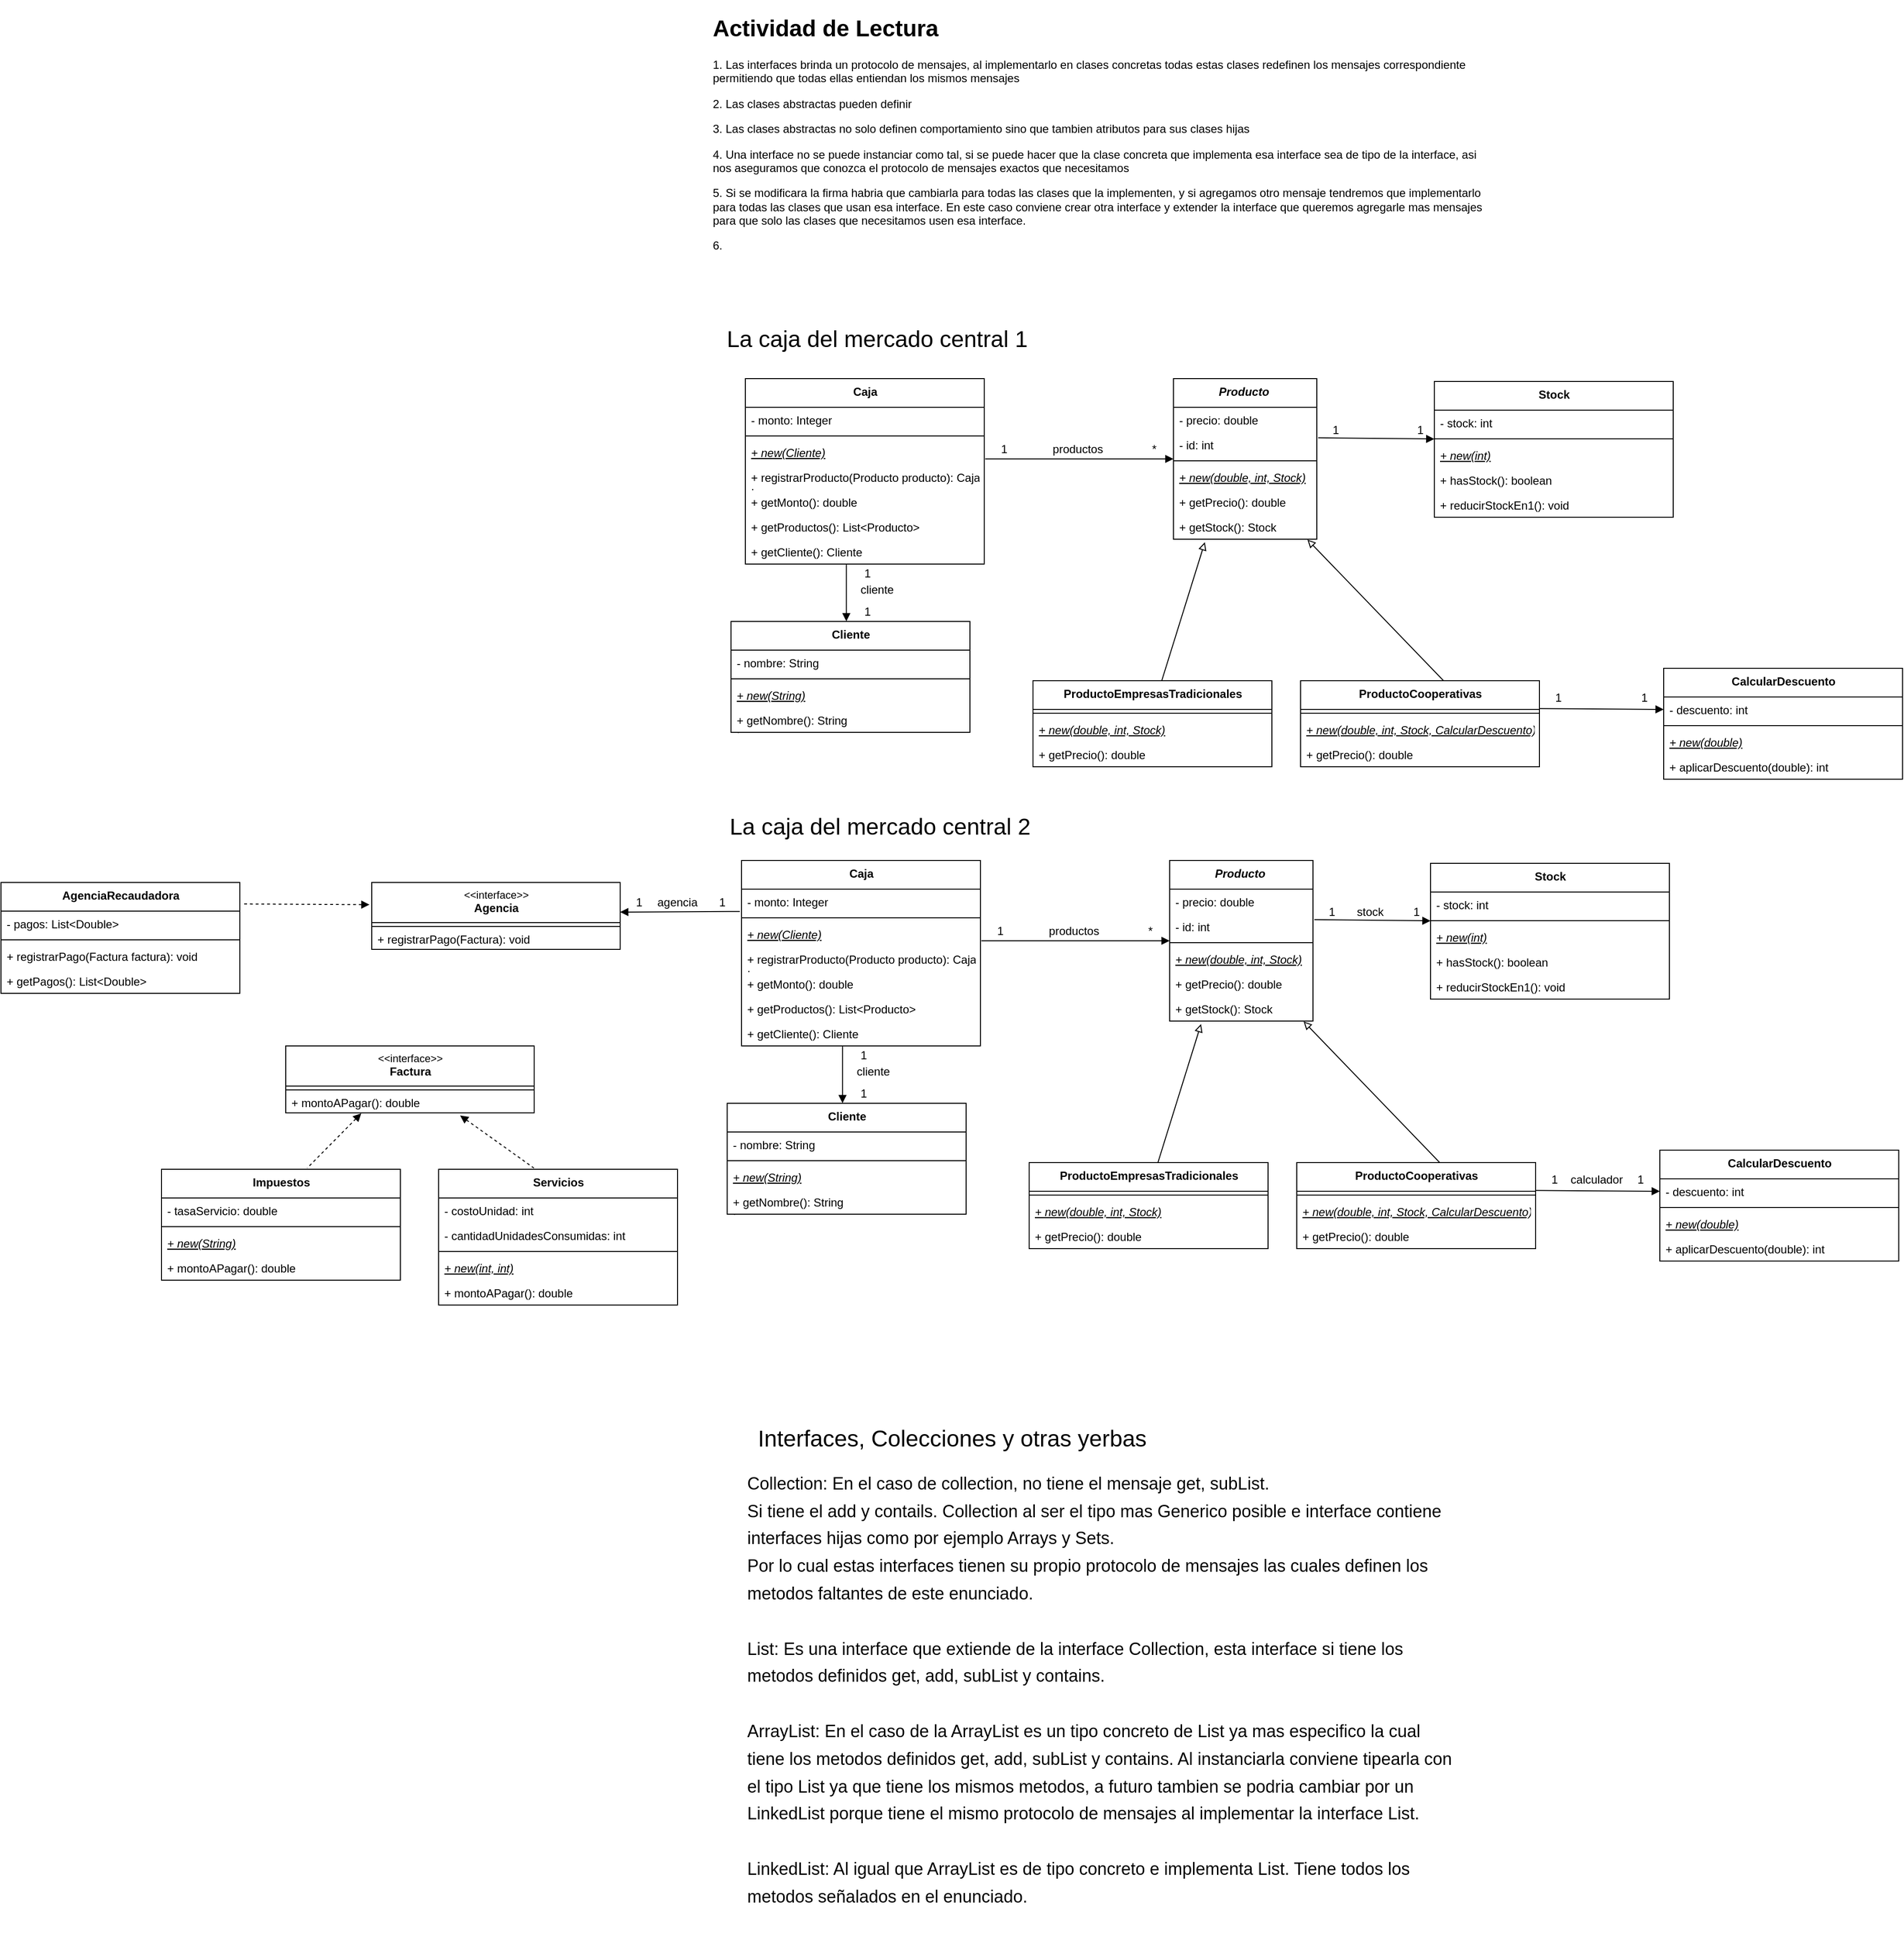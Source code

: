 <mxfile version="18.0.2" type="github">
  <diagram id="h2imKSvwqHgFwFgqD-qL" name="Page-1">
    <mxGraphModel dx="1955" dy="597" grid="1" gridSize="10" guides="1" tooltips="1" connect="1" arrows="1" fold="1" page="1" pageScale="1" pageWidth="827" pageHeight="1169" math="0" shadow="0">
      <root>
        <mxCell id="0" />
        <mxCell id="1" parent="0" />
        <mxCell id="-CZiWa_femPdXsY6NKQu-2" value="&lt;h1&gt;Actividad de Lectura&lt;/h1&gt;&lt;p&gt;1. Las interfaces brinda un protocolo de mensajes, al implementarlo en clases concretas todas estas clases redefinen los mensajes correspondiente permitiendo que todas ellas entiendan los mismos mensajes&lt;/p&gt;&lt;p&gt;2. Las clases abstractas pueden definir&amp;nbsp;&lt;/p&gt;&lt;p&gt;3. Las clases abstractas no solo definen comportamiento sino que tambien atributos para sus clases hijas&lt;/p&gt;&lt;p&gt;4. Una interface no se puede instanciar como tal, si se puede hacer que la clase concreta que implementa esa interface sea de tipo de la interface, asi nos aseguramos que conozca el protocolo de mensajes exactos que necesitamos&lt;/p&gt;&lt;p&gt;5. Si se modificara la firma habria que cambiarla para todas las clases que la implementen, y si agregamos otro mensaje tendremos que implementarlo para todas las clases que usan esa interface. En este caso conviene crear otra interface y extender la interface que queremos agregarle mas mensajes para que solo las clases que necesitamos usen esa interface.&lt;/p&gt;&lt;p&gt;6.&lt;/p&gt;" style="text;html=1;strokeColor=none;fillColor=none;spacing=5;spacingTop=-20;whiteSpace=wrap;overflow=hidden;rounded=0;" parent="1" vertex="1">
          <mxGeometry y="10" width="820" height="320" as="geometry" />
        </mxCell>
        <mxCell id="-CZiWa_femPdXsY6NKQu-3" value="&lt;font style=&quot;font-size: 24px&quot;&gt;La caja del mercado central 1&lt;/font&gt;" style="text;html=1;strokeColor=none;fillColor=none;align=center;verticalAlign=middle;whiteSpace=wrap;rounded=0;" parent="1" vertex="1">
          <mxGeometry x="7" y="340" width="340" height="30" as="geometry" />
        </mxCell>
        <mxCell id="-CZiWa_femPdXsY6NKQu-32" style="edgeStyle=none;orthogonalLoop=1;jettySize=auto;html=1;exitX=1;exitY=1;exitDx=0;exitDy=0;endArrow=none;endFill=0;rounded=0;entryX=0.999;entryY=0.808;entryDx=0;entryDy=0;entryPerimeter=0;startArrow=block;startFill=1;" parent="1" source="-CZiWa_femPdXsY6NKQu-37" edge="1">
          <mxGeometry relative="1" as="geometry">
            <mxPoint x="289.997" y="479.998" as="targetPoint" />
            <mxPoint x="482.21" y="480.422" as="sourcePoint" />
          </mxGeometry>
        </mxCell>
        <mxCell id="-CZiWa_femPdXsY6NKQu-33" style="edgeStyle=none;orthogonalLoop=1;jettySize=auto;html=1;endArrow=none;endFill=0;rounded=0;entryX=0.5;entryY=0;entryDx=0;entryDy=0;startArrow=block;startFill=0;exitX=0.219;exitY=1.122;exitDx=0;exitDy=0;exitPerimeter=0;" parent="1" source="gRFT-Wpe63Sl7lDczQc_-70" edge="1">
          <mxGeometry relative="1" as="geometry">
            <mxPoint x="473.5" y="716" as="targetPoint" />
            <mxPoint x="542.149" y="485.402" as="sourcePoint" />
          </mxGeometry>
        </mxCell>
        <mxCell id="-CZiWa_femPdXsY6NKQu-34" style="edgeStyle=none;orthogonalLoop=1;jettySize=auto;html=1;endArrow=none;endFill=0;rounded=0;entryX=0.5;entryY=0;entryDx=0;entryDy=0;startArrow=block;startFill=0;exitX=0.935;exitY=1.015;exitDx=0;exitDy=0;exitPerimeter=0;" parent="1" source="gRFT-Wpe63Sl7lDczQc_-70" edge="1">
          <mxGeometry relative="1" as="geometry">
            <mxPoint x="773.5" y="716" as="targetPoint" />
            <mxPoint x="651.631" y="485.402" as="sourcePoint" />
          </mxGeometry>
        </mxCell>
        <mxCell id="-CZiWa_femPdXsY6NKQu-36" value="productos" style="text;html=1;strokeColor=none;fillColor=none;align=center;verticalAlign=middle;whiteSpace=wrap;rounded=0;" parent="1" vertex="1">
          <mxGeometry x="367" y="460" width="40" height="20" as="geometry" />
        </mxCell>
        <mxCell id="-CZiWa_femPdXsY6NKQu-37" value="*" style="text;html=1;strokeColor=none;fillColor=none;align=center;verticalAlign=middle;whiteSpace=wrap;rounded=0;" parent="1" vertex="1">
          <mxGeometry x="447" y="460" width="40" height="20" as="geometry" />
        </mxCell>
        <mxCell id="-CZiWa_femPdXsY6NKQu-38" value="1" style="text;html=1;strokeColor=none;fillColor=none;align=center;verticalAlign=middle;whiteSpace=wrap;rounded=0;" parent="1" vertex="1">
          <mxGeometry x="290" y="460" width="40" height="20" as="geometry" />
        </mxCell>
        <mxCell id="vVhiKxb_t9OgOWYi2Gku-13" style="edgeStyle=none;orthogonalLoop=1;jettySize=auto;html=1;exitX=0.481;exitY=-0.001;exitDx=0;exitDy=0;endArrow=none;endFill=0;rounded=0;entryX=0.481;entryY=1.022;entryDx=0;entryDy=0;entryPerimeter=0;startArrow=block;startFill=1;exitPerimeter=0;" parent="1" edge="1">
          <mxGeometry relative="1" as="geometry">
            <mxPoint x="144.68" y="590.572" as="targetPoint" />
            <mxPoint x="144.68" y="649.914" as="sourcePoint" />
          </mxGeometry>
        </mxCell>
        <mxCell id="vVhiKxb_t9OgOWYi2Gku-14" value="cliente" style="text;html=1;strokeColor=none;fillColor=none;align=center;verticalAlign=middle;whiteSpace=wrap;rounded=0;" parent="1" vertex="1">
          <mxGeometry x="157" y="607" width="40" height="20" as="geometry" />
        </mxCell>
        <mxCell id="vVhiKxb_t9OgOWYi2Gku-15" value="1" style="text;html=1;strokeColor=none;fillColor=none;align=center;verticalAlign=middle;whiteSpace=wrap;rounded=0;" parent="1" vertex="1">
          <mxGeometry x="147" y="590" width="40" height="20" as="geometry" />
        </mxCell>
        <mxCell id="vVhiKxb_t9OgOWYi2Gku-16" value="1" style="text;html=1;strokeColor=none;fillColor=none;align=center;verticalAlign=middle;whiteSpace=wrap;rounded=0;" parent="1" vertex="1">
          <mxGeometry x="147" y="630" width="40" height="20" as="geometry" />
        </mxCell>
        <mxCell id="vVhiKxb_t9OgOWYi2Gku-91" value="&lt;font style=&quot;font-size: 24px&quot;&gt;La caja del mercado central 2&lt;/font&gt;" style="text;html=1;strokeColor=none;fillColor=none;align=center;verticalAlign=middle;whiteSpace=wrap;rounded=0;" parent="1" vertex="1">
          <mxGeometry x="10" y="850" width="340" height="30" as="geometry" />
        </mxCell>
        <mxCell id="vVhiKxb_t9OgOWYi2Gku-92" value="&lt;font style=&quot;font-size: 24px&quot;&gt;Interfaces, Colecciones y otras yerbas&lt;/font&gt;" style="text;html=1;strokeColor=none;fillColor=none;align=center;verticalAlign=middle;whiteSpace=wrap;rounded=0;" parent="1" vertex="1">
          <mxGeometry x="24" y="1490" width="463" height="30" as="geometry" />
        </mxCell>
        <mxCell id="vVhiKxb_t9OgOWYi2Gku-93" value="&lt;font style=&quot;font-size: 18px&quot;&gt;Collection: En el caso de collection, no tiene el mensaje get, subList.&lt;br&gt;Si tiene el add y contails. Collection al ser el tipo mas Generico posible e interface contiene interfaces hijas como por ejemplo Arrays y Sets.&lt;br&gt;Por lo cual estas interfaces tienen su propio protocolo de mensajes las cuales definen los metodos faltantes de este enunciado.&lt;br&gt;&lt;br&gt;List: Es una interface que extiende de la interface Collection, esta interface si tiene los metodos definidos get, add, subList y contains.&lt;br&gt;&lt;br&gt;ArrayList: En el caso de la ArrayList es un tipo concreto de List ya mas especifico la cual tiene los metodos definidos get, add, subList y contains. Al instanciarla conviene tipearla con el tipo List ya que tiene los mismos metodos, a futuro tambien se podria cambiar por un LinkedList porque tiene el mismo protocolo de mensajes al implementar la interface List.&lt;br&gt;&lt;br&gt;LinkedList: Al igual que ArrayList es de tipo concreto e implementa List. Tiene todos los metodos señalados en el enunciado.&lt;br&gt;&lt;br&gt;&lt;/font&gt;" style="text;html=1;strokeColor=none;fillColor=none;align=left;verticalAlign=middle;whiteSpace=wrap;rounded=0;fontSize=24;" parent="1" vertex="1">
          <mxGeometry x="39" y="1760" width="750" height="40" as="geometry" />
        </mxCell>
        <mxCell id="gRFT-Wpe63Sl7lDczQc_-9" style="edgeStyle=none;orthogonalLoop=1;jettySize=auto;html=1;exitX=0;exitY=0.516;exitDx=0;exitDy=0;endArrow=none;endFill=0;rounded=0;startArrow=block;startFill=1;exitPerimeter=0;entryX=1.009;entryY=0.228;entryDx=0;entryDy=0;entryPerimeter=0;" parent="1" source="gRFT-Wpe63Sl7lDczQc_-62" target="s8EH2hZSlrzV0o0GCKrY-9" edge="1">
          <mxGeometry relative="1" as="geometry">
            <mxPoint x="700" y="456" as="targetPoint" />
            <mxPoint x="808.935" y="456.126" as="sourcePoint" />
          </mxGeometry>
        </mxCell>
        <mxCell id="gRFT-Wpe63Sl7lDczQc_-10" style="edgeStyle=none;orthogonalLoop=1;jettySize=auto;html=1;exitX=0;exitY=0.5;exitDx=0;exitDy=0;endArrow=none;endFill=0;rounded=0;startArrow=block;startFill=1;entryX=0.998;entryY=0.324;entryDx=0;entryDy=0;entryPerimeter=0;" parent="1" source="gRFT-Wpe63Sl7lDczQc_-2" target="gRFT-Wpe63Sl7lDczQc_-52" edge="1">
          <mxGeometry relative="1" as="geometry">
            <mxPoint x="901.012" y="731.222" as="targetPoint" />
            <mxPoint x="808.935" y="396.126" as="sourcePoint" />
          </mxGeometry>
        </mxCell>
        <mxCell id="gRFT-Wpe63Sl7lDczQc_-13" value="1" style="text;html=1;strokeColor=none;fillColor=none;align=center;verticalAlign=middle;whiteSpace=wrap;rounded=0;" parent="1" vertex="1">
          <mxGeometry x="637" y="440" width="40" height="20" as="geometry" />
        </mxCell>
        <mxCell id="gRFT-Wpe63Sl7lDczQc_-14" value="1" style="text;html=1;strokeColor=none;fillColor=none;align=center;verticalAlign=middle;whiteSpace=wrap;rounded=0;" parent="1" vertex="1">
          <mxGeometry x="723.5" y="440" width="43" height="20" as="geometry" />
        </mxCell>
        <mxCell id="gRFT-Wpe63Sl7lDczQc_-16" value="1" style="text;html=1;strokeColor=none;fillColor=none;align=center;verticalAlign=middle;whiteSpace=wrap;rounded=0;" parent="1" vertex="1">
          <mxGeometry x="870" y="720" width="40" height="20" as="geometry" />
        </mxCell>
        <mxCell id="gRFT-Wpe63Sl7lDczQc_-17" value="1" style="text;html=1;strokeColor=none;fillColor=none;align=center;verticalAlign=middle;whiteSpace=wrap;rounded=0;" parent="1" vertex="1">
          <mxGeometry x="960" y="720" width="40" height="20" as="geometry" />
        </mxCell>
        <mxCell id="gRFT-Wpe63Sl7lDczQc_-18" value="&lt;span style=&quot;font-size: 12px ; font-weight: 700&quot;&gt;Caja&lt;/span&gt;" style="swimlane;fontStyle=0;align=center;verticalAlign=top;childLayout=stackLayout;horizontal=1;startSize=30;horizontalStack=0;resizeParent=1;resizeParentMax=0;resizeLast=0;collapsible=0;marginBottom=0;html=1;labelBackgroundColor=none;labelBorderColor=none;fontSize=11;" parent="1" vertex="1">
          <mxGeometry x="39" y="396" width="250" height="194" as="geometry" />
        </mxCell>
        <mxCell id="gRFT-Wpe63Sl7lDczQc_-30" value="- monto: Integer" style="text;strokeColor=none;fillColor=none;align=left;verticalAlign=top;spacingLeft=4;spacingRight=4;overflow=hidden;rotatable=0;points=[[0,0.5],[1,0.5]];portConstraint=eastwest;" parent="gRFT-Wpe63Sl7lDczQc_-18" vertex="1">
          <mxGeometry y="30" width="250" height="26" as="geometry" />
        </mxCell>
        <mxCell id="gRFT-Wpe63Sl7lDczQc_-21" value="" style="line;strokeWidth=1;fillColor=none;align=left;verticalAlign=middle;spacingTop=-1;spacingLeft=3;spacingRight=3;rotatable=0;labelPosition=right;points=[];portConstraint=eastwest;labelBackgroundColor=none;labelBorderColor=none;fontSize=11;html=1;" parent="gRFT-Wpe63Sl7lDczQc_-18" vertex="1">
          <mxGeometry y="56" width="250" height="8" as="geometry" />
        </mxCell>
        <mxCell id="gRFT-Wpe63Sl7lDczQc_-31" value="+ new(Cliente)" style="text;strokeColor=none;fillColor=none;align=left;verticalAlign=top;spacingLeft=4;spacingRight=4;overflow=hidden;rotatable=0;points=[[0,0.5],[1,0.5]];portConstraint=eastwest;fontStyle=6" parent="gRFT-Wpe63Sl7lDczQc_-18" vertex="1">
          <mxGeometry y="64" width="250" height="26" as="geometry" />
        </mxCell>
        <mxCell id="gRFT-Wpe63Sl7lDczQc_-32" value="+ registrarProducto(Producto producto): Caja&#xa;: " style="text;strokeColor=none;fillColor=none;align=left;verticalAlign=top;spacingLeft=4;spacingRight=4;overflow=hidden;rotatable=0;points=[[0,0.5],[1,0.5]];portConstraint=eastwest;" parent="gRFT-Wpe63Sl7lDczQc_-18" vertex="1">
          <mxGeometry y="90" width="250" height="26" as="geometry" />
        </mxCell>
        <mxCell id="gRFT-Wpe63Sl7lDczQc_-33" value="+ getMonto(): double" style="text;strokeColor=none;fillColor=none;align=left;verticalAlign=top;spacingLeft=4;spacingRight=4;overflow=hidden;rotatable=0;points=[[0,0.5],[1,0.5]];portConstraint=eastwest;" parent="gRFT-Wpe63Sl7lDczQc_-18" vertex="1">
          <mxGeometry y="116" width="250" height="26" as="geometry" />
        </mxCell>
        <mxCell id="gRFT-Wpe63Sl7lDczQc_-34" value="+ getProductos(): List&lt;Producto&gt;" style="text;strokeColor=none;fillColor=none;align=left;verticalAlign=top;spacingLeft=4;spacingRight=4;overflow=hidden;rotatable=0;points=[[0,0.5],[1,0.5]];portConstraint=eastwest;" parent="gRFT-Wpe63Sl7lDczQc_-18" vertex="1">
          <mxGeometry y="142" width="250" height="26" as="geometry" />
        </mxCell>
        <mxCell id="gRFT-Wpe63Sl7lDczQc_-35" value="+ getCliente(): Cliente" style="text;strokeColor=none;fillColor=none;align=left;verticalAlign=top;spacingLeft=4;spacingRight=4;overflow=hidden;rotatable=0;points=[[0,0.5],[1,0.5]];portConstraint=eastwest;" parent="gRFT-Wpe63Sl7lDczQc_-18" vertex="1">
          <mxGeometry y="168" width="250" height="26" as="geometry" />
        </mxCell>
        <mxCell id="gRFT-Wpe63Sl7lDczQc_-36" value="&lt;span style=&quot;font-size: 12px ; font-weight: 700&quot;&gt;Cliente&lt;/span&gt;" style="swimlane;fontStyle=0;align=center;verticalAlign=top;childLayout=stackLayout;horizontal=1;startSize=30;horizontalStack=0;resizeParent=1;resizeParentMax=0;resizeLast=0;collapsible=0;marginBottom=0;html=1;labelBackgroundColor=none;labelBorderColor=none;fontSize=11;" parent="1" vertex="1">
          <mxGeometry x="24" y="650" width="250" height="116" as="geometry" />
        </mxCell>
        <mxCell id="gRFT-Wpe63Sl7lDczQc_-44" value="- nombre: String" style="text;strokeColor=none;fillColor=none;align=left;verticalAlign=top;spacingLeft=4;spacingRight=4;overflow=hidden;rotatable=0;points=[[0,0.5],[1,0.5]];portConstraint=eastwest;" parent="gRFT-Wpe63Sl7lDczQc_-36" vertex="1">
          <mxGeometry y="30" width="250" height="26" as="geometry" />
        </mxCell>
        <mxCell id="gRFT-Wpe63Sl7lDczQc_-38" value="" style="line;strokeWidth=1;fillColor=none;align=left;verticalAlign=middle;spacingTop=-1;spacingLeft=3;spacingRight=3;rotatable=0;labelPosition=right;points=[];portConstraint=eastwest;labelBackgroundColor=none;labelBorderColor=none;fontSize=11;html=1;" parent="gRFT-Wpe63Sl7lDczQc_-36" vertex="1">
          <mxGeometry y="56" width="250" height="8" as="geometry" />
        </mxCell>
        <mxCell id="gRFT-Wpe63Sl7lDczQc_-45" value="+ new(String)" style="text;strokeColor=none;fillColor=none;align=left;verticalAlign=top;spacingLeft=4;spacingRight=4;overflow=hidden;rotatable=0;points=[[0,0.5],[1,0.5]];portConstraint=eastwest;fontStyle=6" parent="gRFT-Wpe63Sl7lDczQc_-36" vertex="1">
          <mxGeometry y="64" width="250" height="26" as="geometry" />
        </mxCell>
        <mxCell id="vVhiKxb_t9OgOWYi2Gku-9" value="+ getNombre(): String&#xa;: " style="text;strokeColor=none;fillColor=none;align=left;verticalAlign=top;spacingLeft=4;spacingRight=4;overflow=hidden;rotatable=0;points=[[0,0.5],[1,0.5]];portConstraint=eastwest;" parent="gRFT-Wpe63Sl7lDczQc_-36" vertex="1">
          <mxGeometry y="90" width="250" height="26" as="geometry" />
        </mxCell>
        <mxCell id="gRFT-Wpe63Sl7lDczQc_-47" value="&lt;span style=&quot;font-size: 12px ; font-weight: 700&quot;&gt;ProductoEmpresasTradicionales&lt;/span&gt;" style="swimlane;fontStyle=0;align=center;verticalAlign=top;childLayout=stackLayout;horizontal=1;startSize=30;horizontalStack=0;resizeParent=1;resizeParentMax=0;resizeLast=0;collapsible=0;marginBottom=0;html=1;labelBackgroundColor=none;labelBorderColor=none;fontSize=11;" parent="1" vertex="1">
          <mxGeometry x="340" y="712" width="250" height="90" as="geometry" />
        </mxCell>
        <mxCell id="gRFT-Wpe63Sl7lDczQc_-49" value="" style="line;strokeWidth=1;fillColor=none;align=left;verticalAlign=middle;spacingTop=-1;spacingLeft=3;spacingRight=3;rotatable=0;labelPosition=right;points=[];portConstraint=eastwest;labelBackgroundColor=none;labelBorderColor=none;fontSize=11;html=1;" parent="gRFT-Wpe63Sl7lDczQc_-47" vertex="1">
          <mxGeometry y="30" width="250" height="8" as="geometry" />
        </mxCell>
        <mxCell id="vVhiKxb_t9OgOWYi2Gku-20" value="+ new(double, int, Stock)" style="text;strokeColor=none;fillColor=none;align=left;verticalAlign=top;spacingLeft=4;spacingRight=4;overflow=hidden;rotatable=0;points=[[0,0.5],[1,0.5]];portConstraint=eastwest;fontStyle=6" parent="gRFT-Wpe63Sl7lDczQc_-47" vertex="1">
          <mxGeometry y="38" width="250" height="26" as="geometry" />
        </mxCell>
        <mxCell id="s8EH2hZSlrzV0o0GCKrY-10" value="+ getPrecio(): double" style="text;strokeColor=none;fillColor=none;align=left;verticalAlign=top;spacingLeft=4;spacingRight=4;overflow=hidden;rotatable=0;points=[[0,0.5],[1,0.5]];portConstraint=eastwest;fontStyle=0" parent="gRFT-Wpe63Sl7lDczQc_-47" vertex="1">
          <mxGeometry y="64" width="250" height="26" as="geometry" />
        </mxCell>
        <mxCell id="gRFT-Wpe63Sl7lDczQc_-52" value="&lt;span style=&quot;font-size: 12px ; font-weight: 700&quot;&gt;ProductoCooperativas&lt;/span&gt;" style="swimlane;fontStyle=0;align=center;verticalAlign=top;childLayout=stackLayout;horizontal=1;startSize=30;horizontalStack=0;resizeParent=1;resizeParentMax=0;resizeLast=0;collapsible=0;marginBottom=0;html=1;labelBackgroundColor=none;labelBorderColor=none;fontSize=11;" parent="1" vertex="1">
          <mxGeometry x="620" y="712" width="250" height="90" as="geometry" />
        </mxCell>
        <mxCell id="gRFT-Wpe63Sl7lDczQc_-53" value="" style="line;strokeWidth=1;fillColor=none;align=left;verticalAlign=middle;spacingTop=-1;spacingLeft=3;spacingRight=3;rotatable=0;labelPosition=right;points=[];portConstraint=eastwest;labelBackgroundColor=none;labelBorderColor=none;fontSize=11;html=1;" parent="gRFT-Wpe63Sl7lDczQc_-52" vertex="1">
          <mxGeometry y="30" width="250" height="8" as="geometry" />
        </mxCell>
        <mxCell id="gRFT-Wpe63Sl7lDczQc_-54" value="+ new(double, int, Stock, CalcularDescuento)" style="text;strokeColor=none;fillColor=none;align=left;verticalAlign=top;spacingLeft=4;spacingRight=4;overflow=hidden;rotatable=0;points=[[0,0.5],[1,0.5]];portConstraint=eastwest;fontStyle=6" parent="gRFT-Wpe63Sl7lDczQc_-52" vertex="1">
          <mxGeometry y="38" width="250" height="26" as="geometry" />
        </mxCell>
        <mxCell id="gRFT-Wpe63Sl7lDczQc_-55" value="+ getPrecio(): double" style="text;strokeColor=none;fillColor=none;align=left;verticalAlign=top;spacingLeft=4;spacingRight=4;overflow=hidden;rotatable=0;points=[[0,0.5],[1,0.5]];portConstraint=eastwest;fontStyle=0" parent="gRFT-Wpe63Sl7lDczQc_-52" vertex="1">
          <mxGeometry y="64" width="250" height="26" as="geometry" />
        </mxCell>
        <mxCell id="gRFT-Wpe63Sl7lDczQc_-56" value="&lt;span style=&quot;font-size: 12px ; font-weight: 700&quot;&gt;CalcularDescuento&lt;/span&gt;" style="swimlane;fontStyle=0;align=center;verticalAlign=top;childLayout=stackLayout;horizontal=1;startSize=30;horizontalStack=0;resizeParent=1;resizeParentMax=0;resizeLast=0;collapsible=0;marginBottom=0;html=1;labelBackgroundColor=none;labelBorderColor=none;fontSize=11;" parent="1" vertex="1">
          <mxGeometry x="1000" y="699" width="250" height="116" as="geometry" />
        </mxCell>
        <mxCell id="gRFT-Wpe63Sl7lDczQc_-2" value="- descuento: int" style="text;strokeColor=none;fillColor=none;align=left;verticalAlign=top;spacingLeft=4;spacingRight=4;overflow=hidden;rotatable=0;points=[[0,0.5],[1,0.5]];portConstraint=eastwest;" parent="gRFT-Wpe63Sl7lDczQc_-56" vertex="1">
          <mxGeometry y="30" width="250" height="26" as="geometry" />
        </mxCell>
        <mxCell id="gRFT-Wpe63Sl7lDczQc_-57" value="" style="line;strokeWidth=1;fillColor=none;align=left;verticalAlign=middle;spacingTop=-1;spacingLeft=3;spacingRight=3;rotatable=0;labelPosition=right;points=[];portConstraint=eastwest;labelBackgroundColor=none;labelBorderColor=none;fontSize=11;html=1;" parent="gRFT-Wpe63Sl7lDczQc_-56" vertex="1">
          <mxGeometry y="56" width="250" height="8" as="geometry" />
        </mxCell>
        <mxCell id="gRFT-Wpe63Sl7lDczQc_-58" value="+ new(double)" style="text;strokeColor=none;fillColor=none;align=left;verticalAlign=top;spacingLeft=4;spacingRight=4;overflow=hidden;rotatable=0;points=[[0,0.5],[1,0.5]];portConstraint=eastwest;fontStyle=6" parent="gRFT-Wpe63Sl7lDczQc_-56" vertex="1">
          <mxGeometry y="64" width="250" height="26" as="geometry" />
        </mxCell>
        <mxCell id="gRFT-Wpe63Sl7lDczQc_-59" value="+ aplicarDescuento(double): int" style="text;strokeColor=none;fillColor=none;align=left;verticalAlign=top;spacingLeft=4;spacingRight=4;overflow=hidden;rotatable=0;points=[[0,0.5],[1,0.5]];portConstraint=eastwest;fontStyle=0" parent="gRFT-Wpe63Sl7lDczQc_-56" vertex="1">
          <mxGeometry y="90" width="250" height="26" as="geometry" />
        </mxCell>
        <mxCell id="gRFT-Wpe63Sl7lDczQc_-60" value="&lt;span style=&quot;font-size: 12px ; font-weight: 700&quot;&gt;Stock&lt;/span&gt;" style="swimlane;fontStyle=0;align=center;verticalAlign=top;childLayout=stackLayout;horizontal=1;startSize=30;horizontalStack=0;resizeParent=1;resizeParentMax=0;resizeLast=0;collapsible=0;marginBottom=0;html=1;labelBackgroundColor=none;labelBorderColor=none;fontSize=11;" parent="1" vertex="1">
          <mxGeometry x="760" y="399" width="250" height="142" as="geometry" />
        </mxCell>
        <mxCell id="gRFT-Wpe63Sl7lDczQc_-61" value="- stock: int" style="text;strokeColor=none;fillColor=none;align=left;verticalAlign=top;spacingLeft=4;spacingRight=4;overflow=hidden;rotatable=0;points=[[0,0.5],[1,0.5]];portConstraint=eastwest;" parent="gRFT-Wpe63Sl7lDczQc_-60" vertex="1">
          <mxGeometry y="30" width="250" height="26" as="geometry" />
        </mxCell>
        <mxCell id="gRFT-Wpe63Sl7lDczQc_-62" value="" style="line;strokeWidth=1;fillColor=none;align=left;verticalAlign=middle;spacingTop=-1;spacingLeft=3;spacingRight=3;rotatable=0;labelPosition=right;points=[];portConstraint=eastwest;labelBackgroundColor=none;labelBorderColor=none;fontSize=11;html=1;" parent="gRFT-Wpe63Sl7lDczQc_-60" vertex="1">
          <mxGeometry y="56" width="250" height="8" as="geometry" />
        </mxCell>
        <mxCell id="gRFT-Wpe63Sl7lDczQc_-63" value="+ new(int)" style="text;strokeColor=none;fillColor=none;align=left;verticalAlign=top;spacingLeft=4;spacingRight=4;overflow=hidden;rotatable=0;points=[[0,0.5],[1,0.5]];portConstraint=eastwest;fontStyle=6" parent="gRFT-Wpe63Sl7lDczQc_-60" vertex="1">
          <mxGeometry y="64" width="250" height="26" as="geometry" />
        </mxCell>
        <mxCell id="gRFT-Wpe63Sl7lDczQc_-64" value="+ hasStock(): boolean" style="text;strokeColor=none;fillColor=none;align=left;verticalAlign=top;spacingLeft=4;spacingRight=4;overflow=hidden;rotatable=0;points=[[0,0.5],[1,0.5]];portConstraint=eastwest;fontStyle=0" parent="gRFT-Wpe63Sl7lDczQc_-60" vertex="1">
          <mxGeometry y="90" width="250" height="26" as="geometry" />
        </mxCell>
        <mxCell id="gRFT-Wpe63Sl7lDczQc_-15" value="+ reducirStockEn1(): void" style="text;strokeColor=none;fillColor=none;align=left;verticalAlign=top;spacingLeft=4;spacingRight=4;overflow=hidden;rotatable=0;points=[[0,0.5],[1,0.5]];portConstraint=eastwest;" parent="gRFT-Wpe63Sl7lDczQc_-60" vertex="1">
          <mxGeometry y="116" width="250" height="26" as="geometry" />
        </mxCell>
        <mxCell id="gRFT-Wpe63Sl7lDczQc_-65" value="&lt;span style=&quot;font-size: 12px ; font-style: italic ; font-weight: 700&quot;&gt;Producto&amp;nbsp;&lt;/span&gt;" style="swimlane;fontStyle=0;align=center;verticalAlign=top;childLayout=stackLayout;horizontal=1;startSize=30;horizontalStack=0;resizeParent=1;resizeParentMax=0;resizeLast=0;collapsible=0;marginBottom=0;html=1;labelBackgroundColor=none;labelBorderColor=none;fontSize=11;" parent="1" vertex="1">
          <mxGeometry x="487" y="396" width="150" height="168" as="geometry" />
        </mxCell>
        <mxCell id="-CZiWa_femPdXsY6NKQu-6" value="- precio: double" style="text;strokeColor=none;fillColor=none;align=left;verticalAlign=top;spacingLeft=4;spacingRight=4;overflow=hidden;rotatable=0;points=[[0,0.5],[1,0.5]];portConstraint=eastwest;" parent="gRFT-Wpe63Sl7lDczQc_-65" vertex="1">
          <mxGeometry y="30" width="150" height="26" as="geometry" />
        </mxCell>
        <mxCell id="s8EH2hZSlrzV0o0GCKrY-9" value="- id: int" style="text;strokeColor=none;fillColor=none;align=left;verticalAlign=top;spacingLeft=4;spacingRight=4;overflow=hidden;rotatable=0;points=[[0,0.5],[1,0.5]];portConstraint=eastwest;" parent="gRFT-Wpe63Sl7lDczQc_-65" vertex="1">
          <mxGeometry y="56" width="150" height="26" as="geometry" />
        </mxCell>
        <mxCell id="gRFT-Wpe63Sl7lDczQc_-67" value="" style="line;strokeWidth=1;fillColor=none;align=left;verticalAlign=middle;spacingTop=-1;spacingLeft=3;spacingRight=3;rotatable=0;labelPosition=right;points=[];portConstraint=eastwest;labelBackgroundColor=none;labelBorderColor=none;fontSize=11;html=1;" parent="gRFT-Wpe63Sl7lDczQc_-65" vertex="1">
          <mxGeometry y="82" width="150" height="8" as="geometry" />
        </mxCell>
        <mxCell id="vVhiKxb_t9OgOWYi2Gku-17" value="+ new(double, int, Stock)" style="text;strokeColor=none;fillColor=none;align=left;verticalAlign=top;spacingLeft=4;spacingRight=4;overflow=hidden;rotatable=0;points=[[0,0.5],[1,0.5]];portConstraint=eastwest;fontStyle=6" parent="gRFT-Wpe63Sl7lDczQc_-65" vertex="1">
          <mxGeometry y="90" width="150" height="26" as="geometry" />
        </mxCell>
        <mxCell id="gRFT-Wpe63Sl7lDczQc_-69" value="+ getPrecio(): double" style="text;strokeColor=none;fillColor=none;align=left;verticalAlign=top;spacingLeft=4;spacingRight=4;overflow=hidden;rotatable=0;points=[[0,0.5],[1,0.5]];portConstraint=eastwest;fontStyle=0" parent="gRFT-Wpe63Sl7lDczQc_-65" vertex="1">
          <mxGeometry y="116" width="150" height="26" as="geometry" />
        </mxCell>
        <mxCell id="gRFT-Wpe63Sl7lDczQc_-70" value="+ getStock(): Stock" style="text;strokeColor=none;fillColor=none;align=left;verticalAlign=top;spacingLeft=4;spacingRight=4;overflow=hidden;rotatable=0;points=[[0,0.5],[1,0.5]];portConstraint=eastwest;" parent="gRFT-Wpe63Sl7lDczQc_-65" vertex="1">
          <mxGeometry y="142" width="150" height="26" as="geometry" />
        </mxCell>
        <mxCell id="gRFT-Wpe63Sl7lDczQc_-72" style="edgeStyle=none;orthogonalLoop=1;jettySize=auto;html=1;exitX=1;exitY=1;exitDx=0;exitDy=0;endArrow=none;endFill=0;rounded=0;entryX=0.999;entryY=0.808;entryDx=0;entryDy=0;entryPerimeter=0;startArrow=block;startFill=1;" parent="1" source="gRFT-Wpe63Sl7lDczQc_-76" edge="1">
          <mxGeometry relative="1" as="geometry">
            <mxPoint x="285.997" y="983.998" as="targetPoint" />
            <mxPoint x="478.21" y="984.422" as="sourcePoint" />
          </mxGeometry>
        </mxCell>
        <mxCell id="gRFT-Wpe63Sl7lDczQc_-73" style="edgeStyle=none;orthogonalLoop=1;jettySize=auto;html=1;endArrow=none;endFill=0;rounded=0;entryX=0.5;entryY=0;entryDx=0;entryDy=0;startArrow=block;startFill=0;exitX=0.219;exitY=1.122;exitDx=0;exitDy=0;exitPerimeter=0;" parent="1" source="gRFT-Wpe63Sl7lDczQc_-126" edge="1">
          <mxGeometry relative="1" as="geometry">
            <mxPoint x="469.5" y="1220" as="targetPoint" />
            <mxPoint x="538.149" y="989.402" as="sourcePoint" />
          </mxGeometry>
        </mxCell>
        <mxCell id="gRFT-Wpe63Sl7lDczQc_-74" style="edgeStyle=none;orthogonalLoop=1;jettySize=auto;html=1;endArrow=none;endFill=0;rounded=0;entryX=0.5;entryY=0;entryDx=0;entryDy=0;startArrow=block;startFill=0;exitX=0.935;exitY=1.015;exitDx=0;exitDy=0;exitPerimeter=0;" parent="1" source="gRFT-Wpe63Sl7lDczQc_-126" edge="1">
          <mxGeometry relative="1" as="geometry">
            <mxPoint x="769.5" y="1220" as="targetPoint" />
            <mxPoint x="647.631" y="989.402" as="sourcePoint" />
          </mxGeometry>
        </mxCell>
        <mxCell id="gRFT-Wpe63Sl7lDczQc_-75" value="productos" style="text;html=1;strokeColor=none;fillColor=none;align=center;verticalAlign=middle;whiteSpace=wrap;rounded=0;" parent="1" vertex="1">
          <mxGeometry x="363" y="964" width="40" height="20" as="geometry" />
        </mxCell>
        <mxCell id="gRFT-Wpe63Sl7lDczQc_-76" value="*" style="text;html=1;strokeColor=none;fillColor=none;align=center;verticalAlign=middle;whiteSpace=wrap;rounded=0;" parent="1" vertex="1">
          <mxGeometry x="443" y="964" width="40" height="20" as="geometry" />
        </mxCell>
        <mxCell id="gRFT-Wpe63Sl7lDczQc_-77" value="1" style="text;html=1;strokeColor=none;fillColor=none;align=center;verticalAlign=middle;whiteSpace=wrap;rounded=0;" parent="1" vertex="1">
          <mxGeometry x="286" y="964" width="40" height="20" as="geometry" />
        </mxCell>
        <mxCell id="gRFT-Wpe63Sl7lDczQc_-78" style="edgeStyle=none;orthogonalLoop=1;jettySize=auto;html=1;exitX=0.481;exitY=-0.001;exitDx=0;exitDy=0;endArrow=none;endFill=0;rounded=0;entryX=0.481;entryY=1.022;entryDx=0;entryDy=0;entryPerimeter=0;startArrow=block;startFill=1;exitPerimeter=0;" parent="1" edge="1">
          <mxGeometry relative="1" as="geometry">
            <mxPoint x="140.68" y="1094.572" as="targetPoint" />
            <mxPoint x="140.68" y="1153.914" as="sourcePoint" />
          </mxGeometry>
        </mxCell>
        <mxCell id="gRFT-Wpe63Sl7lDczQc_-79" value="cliente" style="text;html=1;strokeColor=none;fillColor=none;align=center;verticalAlign=middle;whiteSpace=wrap;rounded=0;" parent="1" vertex="1">
          <mxGeometry x="153" y="1111" width="40" height="20" as="geometry" />
        </mxCell>
        <mxCell id="gRFT-Wpe63Sl7lDczQc_-80" value="1" style="text;html=1;strokeColor=none;fillColor=none;align=center;verticalAlign=middle;whiteSpace=wrap;rounded=0;" parent="1" vertex="1">
          <mxGeometry x="143" y="1094" width="40" height="20" as="geometry" />
        </mxCell>
        <mxCell id="gRFT-Wpe63Sl7lDczQc_-81" value="1" style="text;html=1;strokeColor=none;fillColor=none;align=center;verticalAlign=middle;whiteSpace=wrap;rounded=0;" parent="1" vertex="1">
          <mxGeometry x="143" y="1134" width="40" height="20" as="geometry" />
        </mxCell>
        <mxCell id="gRFT-Wpe63Sl7lDczQc_-82" style="edgeStyle=none;orthogonalLoop=1;jettySize=auto;html=1;exitX=0;exitY=0.516;exitDx=0;exitDy=0;endArrow=none;endFill=0;rounded=0;startArrow=block;startFill=1;exitPerimeter=0;entryX=1.009;entryY=0.228;entryDx=0;entryDy=0;entryPerimeter=0;" parent="1" source="gRFT-Wpe63Sl7lDczQc_-116" target="gRFT-Wpe63Sl7lDczQc_-122" edge="1">
          <mxGeometry relative="1" as="geometry">
            <mxPoint x="696" y="960" as="targetPoint" />
            <mxPoint x="804.935" y="960.126" as="sourcePoint" />
          </mxGeometry>
        </mxCell>
        <mxCell id="gRFT-Wpe63Sl7lDczQc_-83" style="edgeStyle=none;orthogonalLoop=1;jettySize=auto;html=1;exitX=0;exitY=0.5;exitDx=0;exitDy=0;endArrow=none;endFill=0;rounded=0;startArrow=block;startFill=1;entryX=0.998;entryY=0.324;entryDx=0;entryDy=0;entryPerimeter=0;" parent="1" source="gRFT-Wpe63Sl7lDczQc_-110" target="gRFT-Wpe63Sl7lDczQc_-105" edge="1">
          <mxGeometry relative="1" as="geometry">
            <mxPoint x="897.012" y="1235.222" as="targetPoint" />
            <mxPoint x="804.935" y="900.126" as="sourcePoint" />
          </mxGeometry>
        </mxCell>
        <mxCell id="gRFT-Wpe63Sl7lDczQc_-84" value="1" style="text;html=1;strokeColor=none;fillColor=none;align=center;verticalAlign=middle;whiteSpace=wrap;rounded=0;" parent="1" vertex="1">
          <mxGeometry x="633" y="944" width="40" height="20" as="geometry" />
        </mxCell>
        <mxCell id="gRFT-Wpe63Sl7lDczQc_-85" value="1" style="text;html=1;strokeColor=none;fillColor=none;align=center;verticalAlign=middle;whiteSpace=wrap;rounded=0;" parent="1" vertex="1">
          <mxGeometry x="719.5" y="944" width="43" height="20" as="geometry" />
        </mxCell>
        <mxCell id="gRFT-Wpe63Sl7lDczQc_-86" value="1" style="text;html=1;strokeColor=none;fillColor=none;align=center;verticalAlign=middle;whiteSpace=wrap;rounded=0;" parent="1" vertex="1">
          <mxGeometry x="866" y="1224" width="40" height="20" as="geometry" />
        </mxCell>
        <mxCell id="gRFT-Wpe63Sl7lDczQc_-87" value="1" style="text;html=1;strokeColor=none;fillColor=none;align=center;verticalAlign=middle;whiteSpace=wrap;rounded=0;" parent="1" vertex="1">
          <mxGeometry x="956" y="1224" width="40" height="20" as="geometry" />
        </mxCell>
        <mxCell id="gRFT-Wpe63Sl7lDczQc_-88" value="&lt;span style=&quot;font-size: 12px ; font-weight: 700&quot;&gt;Caja&lt;/span&gt;" style="swimlane;fontStyle=0;align=center;verticalAlign=top;childLayout=stackLayout;horizontal=1;startSize=30;horizontalStack=0;resizeParent=1;resizeParentMax=0;resizeLast=0;collapsible=0;marginBottom=0;html=1;labelBackgroundColor=none;labelBorderColor=none;fontSize=11;" parent="1" vertex="1">
          <mxGeometry x="35" y="900" width="250" height="194" as="geometry" />
        </mxCell>
        <mxCell id="gRFT-Wpe63Sl7lDczQc_-89" value="- monto: Integer" style="text;strokeColor=none;fillColor=none;align=left;verticalAlign=top;spacingLeft=4;spacingRight=4;overflow=hidden;rotatable=0;points=[[0,0.5],[1,0.5]];portConstraint=eastwest;" parent="gRFT-Wpe63Sl7lDczQc_-88" vertex="1">
          <mxGeometry y="30" width="250" height="26" as="geometry" />
        </mxCell>
        <mxCell id="gRFT-Wpe63Sl7lDczQc_-90" value="" style="line;strokeWidth=1;fillColor=none;align=left;verticalAlign=middle;spacingTop=-1;spacingLeft=3;spacingRight=3;rotatable=0;labelPosition=right;points=[];portConstraint=eastwest;labelBackgroundColor=none;labelBorderColor=none;fontSize=11;html=1;" parent="gRFT-Wpe63Sl7lDczQc_-88" vertex="1">
          <mxGeometry y="56" width="250" height="8" as="geometry" />
        </mxCell>
        <mxCell id="gRFT-Wpe63Sl7lDczQc_-91" value="+ new(Cliente)" style="text;strokeColor=none;fillColor=none;align=left;verticalAlign=top;spacingLeft=4;spacingRight=4;overflow=hidden;rotatable=0;points=[[0,0.5],[1,0.5]];portConstraint=eastwest;fontStyle=6" parent="gRFT-Wpe63Sl7lDczQc_-88" vertex="1">
          <mxGeometry y="64" width="250" height="26" as="geometry" />
        </mxCell>
        <mxCell id="gRFT-Wpe63Sl7lDczQc_-92" value="+ registrarProducto(Producto producto): Caja&#xa;: " style="text;strokeColor=none;fillColor=none;align=left;verticalAlign=top;spacingLeft=4;spacingRight=4;overflow=hidden;rotatable=0;points=[[0,0.5],[1,0.5]];portConstraint=eastwest;" parent="gRFT-Wpe63Sl7lDczQc_-88" vertex="1">
          <mxGeometry y="90" width="250" height="26" as="geometry" />
        </mxCell>
        <mxCell id="gRFT-Wpe63Sl7lDczQc_-93" value="+ getMonto(): double" style="text;strokeColor=none;fillColor=none;align=left;verticalAlign=top;spacingLeft=4;spacingRight=4;overflow=hidden;rotatable=0;points=[[0,0.5],[1,0.5]];portConstraint=eastwest;" parent="gRFT-Wpe63Sl7lDczQc_-88" vertex="1">
          <mxGeometry y="116" width="250" height="26" as="geometry" />
        </mxCell>
        <mxCell id="gRFT-Wpe63Sl7lDczQc_-94" value="+ getProductos(): List&lt;Producto&gt;" style="text;strokeColor=none;fillColor=none;align=left;verticalAlign=top;spacingLeft=4;spacingRight=4;overflow=hidden;rotatable=0;points=[[0,0.5],[1,0.5]];portConstraint=eastwest;" parent="gRFT-Wpe63Sl7lDczQc_-88" vertex="1">
          <mxGeometry y="142" width="250" height="26" as="geometry" />
        </mxCell>
        <mxCell id="gRFT-Wpe63Sl7lDczQc_-95" value="+ getCliente(): Cliente" style="text;strokeColor=none;fillColor=none;align=left;verticalAlign=top;spacingLeft=4;spacingRight=4;overflow=hidden;rotatable=0;points=[[0,0.5],[1,0.5]];portConstraint=eastwest;" parent="gRFT-Wpe63Sl7lDczQc_-88" vertex="1">
          <mxGeometry y="168" width="250" height="26" as="geometry" />
        </mxCell>
        <mxCell id="gRFT-Wpe63Sl7lDczQc_-96" value="&lt;span style=&quot;font-size: 12px ; font-weight: 700&quot;&gt;Cliente&lt;/span&gt;" style="swimlane;fontStyle=0;align=center;verticalAlign=top;childLayout=stackLayout;horizontal=1;startSize=30;horizontalStack=0;resizeParent=1;resizeParentMax=0;resizeLast=0;collapsible=0;marginBottom=0;html=1;labelBackgroundColor=none;labelBorderColor=none;fontSize=11;" parent="1" vertex="1">
          <mxGeometry x="20" y="1154" width="250" height="116" as="geometry" />
        </mxCell>
        <mxCell id="gRFT-Wpe63Sl7lDczQc_-97" value="- nombre: String" style="text;strokeColor=none;fillColor=none;align=left;verticalAlign=top;spacingLeft=4;spacingRight=4;overflow=hidden;rotatable=0;points=[[0,0.5],[1,0.5]];portConstraint=eastwest;" parent="gRFT-Wpe63Sl7lDczQc_-96" vertex="1">
          <mxGeometry y="30" width="250" height="26" as="geometry" />
        </mxCell>
        <mxCell id="gRFT-Wpe63Sl7lDczQc_-98" value="" style="line;strokeWidth=1;fillColor=none;align=left;verticalAlign=middle;spacingTop=-1;spacingLeft=3;spacingRight=3;rotatable=0;labelPosition=right;points=[];portConstraint=eastwest;labelBackgroundColor=none;labelBorderColor=none;fontSize=11;html=1;" parent="gRFT-Wpe63Sl7lDczQc_-96" vertex="1">
          <mxGeometry y="56" width="250" height="8" as="geometry" />
        </mxCell>
        <mxCell id="gRFT-Wpe63Sl7lDczQc_-99" value="+ new(String)" style="text;strokeColor=none;fillColor=none;align=left;verticalAlign=top;spacingLeft=4;spacingRight=4;overflow=hidden;rotatable=0;points=[[0,0.5],[1,0.5]];portConstraint=eastwest;fontStyle=6" parent="gRFT-Wpe63Sl7lDczQc_-96" vertex="1">
          <mxGeometry y="64" width="250" height="26" as="geometry" />
        </mxCell>
        <mxCell id="gRFT-Wpe63Sl7lDczQc_-100" value="+ getNombre(): String&#xa;: " style="text;strokeColor=none;fillColor=none;align=left;verticalAlign=top;spacingLeft=4;spacingRight=4;overflow=hidden;rotatable=0;points=[[0,0.5],[1,0.5]];portConstraint=eastwest;" parent="gRFT-Wpe63Sl7lDczQc_-96" vertex="1">
          <mxGeometry y="90" width="250" height="26" as="geometry" />
        </mxCell>
        <mxCell id="gRFT-Wpe63Sl7lDczQc_-101" value="&lt;span style=&quot;font-size: 12px ; font-weight: 700&quot;&gt;ProductoEmpresasTradicionales&lt;/span&gt;" style="swimlane;fontStyle=0;align=center;verticalAlign=top;childLayout=stackLayout;horizontal=1;startSize=30;horizontalStack=0;resizeParent=1;resizeParentMax=0;resizeLast=0;collapsible=0;marginBottom=0;html=1;labelBackgroundColor=none;labelBorderColor=none;fontSize=11;" parent="1" vertex="1">
          <mxGeometry x="336" y="1216" width="250" height="90" as="geometry" />
        </mxCell>
        <mxCell id="gRFT-Wpe63Sl7lDczQc_-102" value="" style="line;strokeWidth=1;fillColor=none;align=left;verticalAlign=middle;spacingTop=-1;spacingLeft=3;spacingRight=3;rotatable=0;labelPosition=right;points=[];portConstraint=eastwest;labelBackgroundColor=none;labelBorderColor=none;fontSize=11;html=1;" parent="gRFT-Wpe63Sl7lDczQc_-101" vertex="1">
          <mxGeometry y="30" width="250" height="8" as="geometry" />
        </mxCell>
        <mxCell id="gRFT-Wpe63Sl7lDczQc_-103" value="+ new(double, int, Stock)" style="text;strokeColor=none;fillColor=none;align=left;verticalAlign=top;spacingLeft=4;spacingRight=4;overflow=hidden;rotatable=0;points=[[0,0.5],[1,0.5]];portConstraint=eastwest;fontStyle=6" parent="gRFT-Wpe63Sl7lDczQc_-101" vertex="1">
          <mxGeometry y="38" width="250" height="26" as="geometry" />
        </mxCell>
        <mxCell id="gRFT-Wpe63Sl7lDczQc_-104" value="+ getPrecio(): double" style="text;strokeColor=none;fillColor=none;align=left;verticalAlign=top;spacingLeft=4;spacingRight=4;overflow=hidden;rotatable=0;points=[[0,0.5],[1,0.5]];portConstraint=eastwest;fontStyle=0" parent="gRFT-Wpe63Sl7lDczQc_-101" vertex="1">
          <mxGeometry y="64" width="250" height="26" as="geometry" />
        </mxCell>
        <mxCell id="gRFT-Wpe63Sl7lDczQc_-105" value="&lt;span style=&quot;font-size: 12px ; font-weight: 700&quot;&gt;ProductoCooperativas&lt;/span&gt;" style="swimlane;fontStyle=0;align=center;verticalAlign=top;childLayout=stackLayout;horizontal=1;startSize=30;horizontalStack=0;resizeParent=1;resizeParentMax=0;resizeLast=0;collapsible=0;marginBottom=0;html=1;labelBackgroundColor=none;labelBorderColor=none;fontSize=11;" parent="1" vertex="1">
          <mxGeometry x="616" y="1216" width="250" height="90" as="geometry" />
        </mxCell>
        <mxCell id="gRFT-Wpe63Sl7lDczQc_-106" value="" style="line;strokeWidth=1;fillColor=none;align=left;verticalAlign=middle;spacingTop=-1;spacingLeft=3;spacingRight=3;rotatable=0;labelPosition=right;points=[];portConstraint=eastwest;labelBackgroundColor=none;labelBorderColor=none;fontSize=11;html=1;" parent="gRFT-Wpe63Sl7lDczQc_-105" vertex="1">
          <mxGeometry y="30" width="250" height="8" as="geometry" />
        </mxCell>
        <mxCell id="gRFT-Wpe63Sl7lDczQc_-107" value="+ new(double, int, Stock, CalcularDescuento)" style="text;strokeColor=none;fillColor=none;align=left;verticalAlign=top;spacingLeft=4;spacingRight=4;overflow=hidden;rotatable=0;points=[[0,0.5],[1,0.5]];portConstraint=eastwest;fontStyle=6" parent="gRFT-Wpe63Sl7lDczQc_-105" vertex="1">
          <mxGeometry y="38" width="250" height="26" as="geometry" />
        </mxCell>
        <mxCell id="gRFT-Wpe63Sl7lDczQc_-108" value="+ getPrecio(): double" style="text;strokeColor=none;fillColor=none;align=left;verticalAlign=top;spacingLeft=4;spacingRight=4;overflow=hidden;rotatable=0;points=[[0,0.5],[1,0.5]];portConstraint=eastwest;fontStyle=0" parent="gRFT-Wpe63Sl7lDczQc_-105" vertex="1">
          <mxGeometry y="64" width="250" height="26" as="geometry" />
        </mxCell>
        <mxCell id="gRFT-Wpe63Sl7lDczQc_-109" value="&lt;span style=&quot;font-size: 12px ; font-weight: 700&quot;&gt;CalcularDescuento&lt;/span&gt;" style="swimlane;fontStyle=0;align=center;verticalAlign=top;childLayout=stackLayout;horizontal=1;startSize=30;horizontalStack=0;resizeParent=1;resizeParentMax=0;resizeLast=0;collapsible=0;marginBottom=0;html=1;labelBackgroundColor=none;labelBorderColor=none;fontSize=11;" parent="1" vertex="1">
          <mxGeometry x="996" y="1203" width="250" height="116" as="geometry" />
        </mxCell>
        <mxCell id="gRFT-Wpe63Sl7lDczQc_-110" value="- descuento: int" style="text;strokeColor=none;fillColor=none;align=left;verticalAlign=top;spacingLeft=4;spacingRight=4;overflow=hidden;rotatable=0;points=[[0,0.5],[1,0.5]];portConstraint=eastwest;" parent="gRFT-Wpe63Sl7lDczQc_-109" vertex="1">
          <mxGeometry y="30" width="250" height="26" as="geometry" />
        </mxCell>
        <mxCell id="gRFT-Wpe63Sl7lDczQc_-111" value="" style="line;strokeWidth=1;fillColor=none;align=left;verticalAlign=middle;spacingTop=-1;spacingLeft=3;spacingRight=3;rotatable=0;labelPosition=right;points=[];portConstraint=eastwest;labelBackgroundColor=none;labelBorderColor=none;fontSize=11;html=1;" parent="gRFT-Wpe63Sl7lDczQc_-109" vertex="1">
          <mxGeometry y="56" width="250" height="8" as="geometry" />
        </mxCell>
        <mxCell id="gRFT-Wpe63Sl7lDczQc_-112" value="+ new(double)" style="text;strokeColor=none;fillColor=none;align=left;verticalAlign=top;spacingLeft=4;spacingRight=4;overflow=hidden;rotatable=0;points=[[0,0.5],[1,0.5]];portConstraint=eastwest;fontStyle=6" parent="gRFT-Wpe63Sl7lDczQc_-109" vertex="1">
          <mxGeometry y="64" width="250" height="26" as="geometry" />
        </mxCell>
        <mxCell id="gRFT-Wpe63Sl7lDczQc_-113" value="+ aplicarDescuento(double): int" style="text;strokeColor=none;fillColor=none;align=left;verticalAlign=top;spacingLeft=4;spacingRight=4;overflow=hidden;rotatable=0;points=[[0,0.5],[1,0.5]];portConstraint=eastwest;fontStyle=0" parent="gRFT-Wpe63Sl7lDczQc_-109" vertex="1">
          <mxGeometry y="90" width="250" height="26" as="geometry" />
        </mxCell>
        <mxCell id="gRFT-Wpe63Sl7lDczQc_-114" value="&lt;span style=&quot;font-size: 12px ; font-weight: 700&quot;&gt;Stock&lt;/span&gt;" style="swimlane;fontStyle=0;align=center;verticalAlign=top;childLayout=stackLayout;horizontal=1;startSize=30;horizontalStack=0;resizeParent=1;resizeParentMax=0;resizeLast=0;collapsible=0;marginBottom=0;html=1;labelBackgroundColor=none;labelBorderColor=none;fontSize=11;" parent="1" vertex="1">
          <mxGeometry x="756" y="903" width="250" height="142" as="geometry" />
        </mxCell>
        <mxCell id="gRFT-Wpe63Sl7lDczQc_-115" value="- stock: int" style="text;strokeColor=none;fillColor=none;align=left;verticalAlign=top;spacingLeft=4;spacingRight=4;overflow=hidden;rotatable=0;points=[[0,0.5],[1,0.5]];portConstraint=eastwest;" parent="gRFT-Wpe63Sl7lDczQc_-114" vertex="1">
          <mxGeometry y="30" width="250" height="26" as="geometry" />
        </mxCell>
        <mxCell id="gRFT-Wpe63Sl7lDczQc_-116" value="" style="line;strokeWidth=1;fillColor=none;align=left;verticalAlign=middle;spacingTop=-1;spacingLeft=3;spacingRight=3;rotatable=0;labelPosition=right;points=[];portConstraint=eastwest;labelBackgroundColor=none;labelBorderColor=none;fontSize=11;html=1;" parent="gRFT-Wpe63Sl7lDczQc_-114" vertex="1">
          <mxGeometry y="56" width="250" height="8" as="geometry" />
        </mxCell>
        <mxCell id="gRFT-Wpe63Sl7lDczQc_-117" value="+ new(int)" style="text;strokeColor=none;fillColor=none;align=left;verticalAlign=top;spacingLeft=4;spacingRight=4;overflow=hidden;rotatable=0;points=[[0,0.5],[1,0.5]];portConstraint=eastwest;fontStyle=6" parent="gRFT-Wpe63Sl7lDczQc_-114" vertex="1">
          <mxGeometry y="64" width="250" height="26" as="geometry" />
        </mxCell>
        <mxCell id="gRFT-Wpe63Sl7lDczQc_-118" value="+ hasStock(): boolean" style="text;strokeColor=none;fillColor=none;align=left;verticalAlign=top;spacingLeft=4;spacingRight=4;overflow=hidden;rotatable=0;points=[[0,0.5],[1,0.5]];portConstraint=eastwest;fontStyle=0" parent="gRFT-Wpe63Sl7lDczQc_-114" vertex="1">
          <mxGeometry y="90" width="250" height="26" as="geometry" />
        </mxCell>
        <mxCell id="gRFT-Wpe63Sl7lDczQc_-119" value="+ reducirStockEn1(): void" style="text;strokeColor=none;fillColor=none;align=left;verticalAlign=top;spacingLeft=4;spacingRight=4;overflow=hidden;rotatable=0;points=[[0,0.5],[1,0.5]];portConstraint=eastwest;" parent="gRFT-Wpe63Sl7lDczQc_-114" vertex="1">
          <mxGeometry y="116" width="250" height="26" as="geometry" />
        </mxCell>
        <mxCell id="gRFT-Wpe63Sl7lDczQc_-120" value="&lt;span style=&quot;font-size: 12px ; font-style: italic ; font-weight: 700&quot;&gt;Producto&amp;nbsp;&lt;/span&gt;" style="swimlane;fontStyle=0;align=center;verticalAlign=top;childLayout=stackLayout;horizontal=1;startSize=30;horizontalStack=0;resizeParent=1;resizeParentMax=0;resizeLast=0;collapsible=0;marginBottom=0;html=1;labelBackgroundColor=none;labelBorderColor=none;fontSize=11;" parent="1" vertex="1">
          <mxGeometry x="483" y="900" width="150" height="168" as="geometry" />
        </mxCell>
        <mxCell id="gRFT-Wpe63Sl7lDczQc_-121" value="- precio: double" style="text;strokeColor=none;fillColor=none;align=left;verticalAlign=top;spacingLeft=4;spacingRight=4;overflow=hidden;rotatable=0;points=[[0,0.5],[1,0.5]];portConstraint=eastwest;" parent="gRFT-Wpe63Sl7lDczQc_-120" vertex="1">
          <mxGeometry y="30" width="150" height="26" as="geometry" />
        </mxCell>
        <mxCell id="gRFT-Wpe63Sl7lDczQc_-122" value="- id: int" style="text;strokeColor=none;fillColor=none;align=left;verticalAlign=top;spacingLeft=4;spacingRight=4;overflow=hidden;rotatable=0;points=[[0,0.5],[1,0.5]];portConstraint=eastwest;" parent="gRFT-Wpe63Sl7lDczQc_-120" vertex="1">
          <mxGeometry y="56" width="150" height="26" as="geometry" />
        </mxCell>
        <mxCell id="gRFT-Wpe63Sl7lDczQc_-123" value="" style="line;strokeWidth=1;fillColor=none;align=left;verticalAlign=middle;spacingTop=-1;spacingLeft=3;spacingRight=3;rotatable=0;labelPosition=right;points=[];portConstraint=eastwest;labelBackgroundColor=none;labelBorderColor=none;fontSize=11;html=1;" parent="gRFT-Wpe63Sl7lDczQc_-120" vertex="1">
          <mxGeometry y="82" width="150" height="8" as="geometry" />
        </mxCell>
        <mxCell id="gRFT-Wpe63Sl7lDczQc_-124" value="+ new(double, int, Stock)" style="text;strokeColor=none;fillColor=none;align=left;verticalAlign=top;spacingLeft=4;spacingRight=4;overflow=hidden;rotatable=0;points=[[0,0.5],[1,0.5]];portConstraint=eastwest;fontStyle=6" parent="gRFT-Wpe63Sl7lDczQc_-120" vertex="1">
          <mxGeometry y="90" width="150" height="26" as="geometry" />
        </mxCell>
        <mxCell id="gRFT-Wpe63Sl7lDczQc_-125" value="+ getPrecio(): double" style="text;strokeColor=none;fillColor=none;align=left;verticalAlign=top;spacingLeft=4;spacingRight=4;overflow=hidden;rotatable=0;points=[[0,0.5],[1,0.5]];portConstraint=eastwest;fontStyle=0" parent="gRFT-Wpe63Sl7lDczQc_-120" vertex="1">
          <mxGeometry y="116" width="150" height="26" as="geometry" />
        </mxCell>
        <mxCell id="gRFT-Wpe63Sl7lDczQc_-126" value="+ getStock(): Stock" style="text;strokeColor=none;fillColor=none;align=left;verticalAlign=top;spacingLeft=4;spacingRight=4;overflow=hidden;rotatable=0;points=[[0,0.5],[1,0.5]];portConstraint=eastwest;" parent="gRFT-Wpe63Sl7lDczQc_-120" vertex="1">
          <mxGeometry y="142" width="150" height="26" as="geometry" />
        </mxCell>
        <mxCell id="gRFT-Wpe63Sl7lDczQc_-127" value="&amp;lt;&amp;lt;interface&amp;gt;&amp;gt;&lt;br&gt;&lt;span style=&quot;font-size: 12px ; font-weight: 700&quot;&gt;Agencia&lt;/span&gt;" style="swimlane;fontStyle=0;align=center;verticalAlign=top;childLayout=stackLayout;horizontal=1;startSize=42;horizontalStack=0;resizeParent=1;resizeParentMax=0;resizeLast=0;collapsible=0;marginBottom=0;html=1;labelBackgroundColor=none;labelBorderColor=none;fontSize=11;" parent="1" vertex="1">
          <mxGeometry x="-352" y="923" width="260" height="70" as="geometry" />
        </mxCell>
        <mxCell id="gRFT-Wpe63Sl7lDczQc_-128" value="" style="line;strokeWidth=1;fillColor=none;align=left;verticalAlign=middle;spacingTop=-1;spacingLeft=3;spacingRight=3;rotatable=0;labelPosition=right;points=[];portConstraint=eastwest;labelBackgroundColor=none;labelBorderColor=none;fontSize=11;html=1;" parent="gRFT-Wpe63Sl7lDczQc_-127" vertex="1">
          <mxGeometry y="42" width="260" height="8" as="geometry" />
        </mxCell>
        <mxCell id="gRFT-Wpe63Sl7lDczQc_-129" value="&lt;span style=&quot;font-size: 12px&quot;&gt;+ registrarPago(Factura): void&lt;/span&gt;" style="text;html=1;strokeColor=none;fillColor=none;align=left;verticalAlign=middle;spacingLeft=4;spacingRight=4;overflow=hidden;rotatable=0;points=[[0,0.5],[1,0.5]];portConstraint=eastwest;labelBackgroundColor=none;labelBorderColor=none;fontSize=11;" parent="gRFT-Wpe63Sl7lDczQc_-127" vertex="1">
          <mxGeometry y="50" width="260" height="20" as="geometry" />
        </mxCell>
        <mxCell id="gRFT-Wpe63Sl7lDczQc_-135" style="edgeStyle=none;orthogonalLoop=1;jettySize=auto;html=1;exitX=1;exitY=0.443;exitDx=0;exitDy=0;endArrow=none;endFill=0;rounded=0;entryX=-0.007;entryY=0.897;entryDx=0;entryDy=0;startArrow=block;startFill=1;exitPerimeter=0;entryPerimeter=0;" parent="1" source="gRFT-Wpe63Sl7lDczQc_-127" target="gRFT-Wpe63Sl7lDczQc_-89" edge="1">
          <mxGeometry relative="1" as="geometry">
            <mxPoint x="28" y="954.004" as="targetPoint" />
            <mxPoint x="145" y="1016.83" as="sourcePoint" />
          </mxGeometry>
        </mxCell>
        <mxCell id="gRFT-Wpe63Sl7lDczQc_-136" value="1" style="text;html=1;strokeColor=none;fillColor=none;align=center;verticalAlign=middle;whiteSpace=wrap;rounded=0;" parent="1" vertex="1">
          <mxGeometry x="-5" y="934" width="40" height="20" as="geometry" />
        </mxCell>
        <mxCell id="gRFT-Wpe63Sl7lDczQc_-137" value="1" style="text;html=1;strokeColor=none;fillColor=none;align=center;verticalAlign=middle;whiteSpace=wrap;rounded=0;" parent="1" vertex="1">
          <mxGeometry x="-92" y="934" width="40" height="20" as="geometry" />
        </mxCell>
        <mxCell id="gRFT-Wpe63Sl7lDczQc_-143" value="&lt;span style=&quot;font-size: 12px ; font-weight: 700&quot;&gt;Impuestos&lt;/span&gt;" style="swimlane;fontStyle=0;align=center;verticalAlign=top;childLayout=stackLayout;horizontal=1;startSize=30;horizontalStack=0;resizeParent=1;resizeParentMax=0;resizeLast=0;collapsible=0;marginBottom=0;html=1;labelBackgroundColor=none;labelBorderColor=none;fontSize=11;" parent="1" vertex="1">
          <mxGeometry x="-572" y="1223" width="250" height="116" as="geometry" />
        </mxCell>
        <mxCell id="gRFT-Wpe63Sl7lDczQc_-144" value="- tasaServicio: double" style="text;strokeColor=none;fillColor=none;align=left;verticalAlign=top;spacingLeft=4;spacingRight=4;overflow=hidden;rotatable=0;points=[[0,0.5],[1,0.5]];portConstraint=eastwest;" parent="gRFT-Wpe63Sl7lDczQc_-143" vertex="1">
          <mxGeometry y="30" width="250" height="26" as="geometry" />
        </mxCell>
        <mxCell id="gRFT-Wpe63Sl7lDczQc_-145" value="" style="line;strokeWidth=1;fillColor=none;align=left;verticalAlign=middle;spacingTop=-1;spacingLeft=3;spacingRight=3;rotatable=0;labelPosition=right;points=[];portConstraint=eastwest;labelBackgroundColor=none;labelBorderColor=none;fontSize=11;html=1;" parent="gRFT-Wpe63Sl7lDczQc_-143" vertex="1">
          <mxGeometry y="56" width="250" height="8" as="geometry" />
        </mxCell>
        <mxCell id="gRFT-Wpe63Sl7lDczQc_-146" value="+ new(String)" style="text;strokeColor=none;fillColor=none;align=left;verticalAlign=top;spacingLeft=4;spacingRight=4;overflow=hidden;rotatable=0;points=[[0,0.5],[1,0.5]];portConstraint=eastwest;fontStyle=6" parent="gRFT-Wpe63Sl7lDczQc_-143" vertex="1">
          <mxGeometry y="64" width="250" height="26" as="geometry" />
        </mxCell>
        <mxCell id="gRFT-Wpe63Sl7lDczQc_-147" value="+ montoAPagar(): double" style="text;strokeColor=none;fillColor=none;align=left;verticalAlign=top;spacingLeft=4;spacingRight=4;overflow=hidden;rotatable=0;points=[[0,0.5],[1,0.5]];portConstraint=eastwest;" parent="gRFT-Wpe63Sl7lDczQc_-143" vertex="1">
          <mxGeometry y="90" width="250" height="26" as="geometry" />
        </mxCell>
        <mxCell id="gRFT-Wpe63Sl7lDczQc_-148" value="&lt;span style=&quot;font-size: 12px ; font-weight: 700&quot;&gt;Servicios&lt;/span&gt;" style="swimlane;fontStyle=0;align=center;verticalAlign=top;childLayout=stackLayout;horizontal=1;startSize=30;horizontalStack=0;resizeParent=1;resizeParentMax=0;resizeLast=0;collapsible=0;marginBottom=0;html=1;labelBackgroundColor=none;labelBorderColor=none;fontSize=11;" parent="1" vertex="1">
          <mxGeometry x="-282" y="1223" width="250" height="142" as="geometry" />
        </mxCell>
        <mxCell id="gRFT-Wpe63Sl7lDczQc_-149" value="- costoUnidad: int" style="text;strokeColor=none;fillColor=none;align=left;verticalAlign=top;spacingLeft=4;spacingRight=4;overflow=hidden;rotatable=0;points=[[0,0.5],[1,0.5]];portConstraint=eastwest;" parent="gRFT-Wpe63Sl7lDczQc_-148" vertex="1">
          <mxGeometry y="30" width="250" height="26" as="geometry" />
        </mxCell>
        <mxCell id="gRFT-Wpe63Sl7lDczQc_-153" value="- cantidadUnidadesConsumidas: int" style="text;strokeColor=none;fillColor=none;align=left;verticalAlign=top;spacingLeft=4;spacingRight=4;overflow=hidden;rotatable=0;points=[[0,0.5],[1,0.5]];portConstraint=eastwest;" parent="gRFT-Wpe63Sl7lDczQc_-148" vertex="1">
          <mxGeometry y="56" width="250" height="26" as="geometry" />
        </mxCell>
        <mxCell id="gRFT-Wpe63Sl7lDczQc_-150" value="" style="line;strokeWidth=1;fillColor=none;align=left;verticalAlign=middle;spacingTop=-1;spacingLeft=3;spacingRight=3;rotatable=0;labelPosition=right;points=[];portConstraint=eastwest;labelBackgroundColor=none;labelBorderColor=none;fontSize=11;html=1;" parent="gRFT-Wpe63Sl7lDczQc_-148" vertex="1">
          <mxGeometry y="82" width="250" height="8" as="geometry" />
        </mxCell>
        <mxCell id="gRFT-Wpe63Sl7lDczQc_-151" value="+ new(int, int)" style="text;strokeColor=none;fillColor=none;align=left;verticalAlign=top;spacingLeft=4;spacingRight=4;overflow=hidden;rotatable=0;points=[[0,0.5],[1,0.5]];portConstraint=eastwest;fontStyle=6" parent="gRFT-Wpe63Sl7lDczQc_-148" vertex="1">
          <mxGeometry y="90" width="250" height="26" as="geometry" />
        </mxCell>
        <mxCell id="gRFT-Wpe63Sl7lDczQc_-152" value="+ montoAPagar(): double" style="text;strokeColor=none;fillColor=none;align=left;verticalAlign=top;spacingLeft=4;spacingRight=4;overflow=hidden;rotatable=0;points=[[0,0.5],[1,0.5]];portConstraint=eastwest;" parent="gRFT-Wpe63Sl7lDczQc_-148" vertex="1">
          <mxGeometry y="116" width="250" height="26" as="geometry" />
        </mxCell>
        <mxCell id="gRFT-Wpe63Sl7lDczQc_-154" value="&amp;lt;&amp;lt;interface&amp;gt;&amp;gt;&lt;br&gt;&lt;span style=&quot;font-size: 12px ; font-weight: 700&quot;&gt;Factura&lt;/span&gt;" style="swimlane;fontStyle=0;align=center;verticalAlign=top;childLayout=stackLayout;horizontal=1;startSize=42;horizontalStack=0;resizeParent=1;resizeParentMax=0;resizeLast=0;collapsible=0;marginBottom=0;html=1;labelBackgroundColor=none;labelBorderColor=none;fontSize=11;" parent="1" vertex="1">
          <mxGeometry x="-442" y="1094" width="260" height="70" as="geometry" />
        </mxCell>
        <mxCell id="gRFT-Wpe63Sl7lDczQc_-155" value="" style="line;strokeWidth=1;fillColor=none;align=left;verticalAlign=middle;spacingTop=-1;spacingLeft=3;spacingRight=3;rotatable=0;labelPosition=right;points=[];portConstraint=eastwest;labelBackgroundColor=none;labelBorderColor=none;fontSize=11;html=1;" parent="gRFT-Wpe63Sl7lDczQc_-154" vertex="1">
          <mxGeometry y="42" width="260" height="8" as="geometry" />
        </mxCell>
        <mxCell id="gRFT-Wpe63Sl7lDczQc_-156" value="&lt;span style=&quot;font-size: 12px&quot;&gt;+ montoAPagar(): double&lt;/span&gt;" style="text;html=1;strokeColor=none;fillColor=none;align=left;verticalAlign=middle;spacingLeft=4;spacingRight=4;overflow=hidden;rotatable=0;points=[[0,0.5],[1,0.5]];portConstraint=eastwest;labelBackgroundColor=none;labelBorderColor=none;fontSize=11;" parent="gRFT-Wpe63Sl7lDczQc_-154" vertex="1">
          <mxGeometry y="50" width="260" height="20" as="geometry" />
        </mxCell>
        <mxCell id="gRFT-Wpe63Sl7lDczQc_-157" style="edgeStyle=none;orthogonalLoop=1;jettySize=auto;html=1;exitX=0.304;exitY=1.025;exitDx=0;exitDy=0;endArrow=none;endFill=0;rounded=0;entryX=0.61;entryY=-0.011;entryDx=0;entryDy=0;entryPerimeter=0;startArrow=block;startFill=1;exitPerimeter=0;dashed=1;" parent="1" source="gRFT-Wpe63Sl7lDczQc_-156" target="gRFT-Wpe63Sl7lDczQc_-143" edge="1">
          <mxGeometry relative="1" as="geometry">
            <mxPoint x="-62" y="1173.504" as="targetPoint" />
            <mxPoint x="-182" y="1173.51" as="sourcePoint" />
          </mxGeometry>
        </mxCell>
        <mxCell id="gRFT-Wpe63Sl7lDczQc_-158" style="edgeStyle=none;orthogonalLoop=1;jettySize=auto;html=1;exitX=0.702;exitY=1.136;exitDx=0;exitDy=0;endArrow=none;endFill=0;rounded=0;entryX=0.399;entryY=-0.009;entryDx=0;entryDy=0;entryPerimeter=0;startArrow=block;startFill=1;exitPerimeter=0;dashed=1;" parent="1" source="gRFT-Wpe63Sl7lDczQc_-156" target="gRFT-Wpe63Sl7lDczQc_-148" edge="1">
          <mxGeometry relative="1" as="geometry">
            <mxPoint x="-292" y="1236.004" as="targetPoint" />
            <mxPoint x="-235.46" y="1178.78" as="sourcePoint" />
          </mxGeometry>
        </mxCell>
        <mxCell id="gRFT-Wpe63Sl7lDczQc_-159" value="&lt;span style=&quot;font-size: 12px ; font-weight: 700&quot;&gt;AgenciaRecaudadora&lt;/span&gt;" style="swimlane;fontStyle=0;align=center;verticalAlign=top;childLayout=stackLayout;horizontal=1;startSize=30;horizontalStack=0;resizeParent=1;resizeParentMax=0;resizeLast=0;collapsible=0;marginBottom=0;html=1;labelBackgroundColor=none;labelBorderColor=none;fontSize=11;" parent="1" vertex="1">
          <mxGeometry x="-740" y="923" width="250" height="116" as="geometry" />
        </mxCell>
        <mxCell id="gRFT-Wpe63Sl7lDczQc_-160" value="- pagos: List&lt;Double&gt;" style="text;strokeColor=none;fillColor=none;align=left;verticalAlign=top;spacingLeft=4;spacingRight=4;overflow=hidden;rotatable=0;points=[[0,0.5],[1,0.5]];portConstraint=eastwest;" parent="gRFT-Wpe63Sl7lDczQc_-159" vertex="1">
          <mxGeometry y="30" width="250" height="26" as="geometry" />
        </mxCell>
        <mxCell id="gRFT-Wpe63Sl7lDczQc_-161" value="" style="line;strokeWidth=1;fillColor=none;align=left;verticalAlign=middle;spacingTop=-1;spacingLeft=3;spacingRight=3;rotatable=0;labelPosition=right;points=[];portConstraint=eastwest;labelBackgroundColor=none;labelBorderColor=none;fontSize=11;html=1;" parent="gRFT-Wpe63Sl7lDczQc_-159" vertex="1">
          <mxGeometry y="56" width="250" height="8" as="geometry" />
        </mxCell>
        <mxCell id="gRFT-Wpe63Sl7lDczQc_-163" value="+ registrarPago(Factura factura): void" style="text;strokeColor=none;fillColor=none;align=left;verticalAlign=top;spacingLeft=4;spacingRight=4;overflow=hidden;rotatable=0;points=[[0,0.5],[1,0.5]];portConstraint=eastwest;" parent="gRFT-Wpe63Sl7lDczQc_-159" vertex="1">
          <mxGeometry y="64" width="250" height="26" as="geometry" />
        </mxCell>
        <mxCell id="gRFT-Wpe63Sl7lDczQc_-164" value="+ getPagos(): List&lt;Double&gt;" style="text;strokeColor=none;fillColor=none;align=left;verticalAlign=top;spacingLeft=4;spacingRight=4;overflow=hidden;rotatable=0;points=[[0,0.5],[1,0.5]];portConstraint=eastwest;" parent="gRFT-Wpe63Sl7lDczQc_-159" vertex="1">
          <mxGeometry y="90" width="250" height="26" as="geometry" />
        </mxCell>
        <mxCell id="gRFT-Wpe63Sl7lDczQc_-165" style="edgeStyle=none;orthogonalLoop=1;jettySize=auto;html=1;exitX=-0.009;exitY=0.332;exitDx=0;exitDy=0;endArrow=none;endFill=0;rounded=0;entryX=1.012;entryY=0.194;entryDx=0;entryDy=0;entryPerimeter=0;startArrow=block;startFill=1;exitPerimeter=0;dashed=1;" parent="1" source="gRFT-Wpe63Sl7lDczQc_-127" target="gRFT-Wpe63Sl7lDczQc_-159" edge="1">
          <mxGeometry relative="1" as="geometry">
            <mxPoint x="-460.0" y="980.224" as="targetPoint" />
            <mxPoint x="-403.46" y="923.0" as="sourcePoint" />
          </mxGeometry>
        </mxCell>
        <mxCell id="LbsrSY2XJ9x8E49_O-xy-5" value="agencia" style="text;html=1;strokeColor=none;fillColor=none;align=center;verticalAlign=middle;whiteSpace=wrap;rounded=0;" vertex="1" parent="1">
          <mxGeometry x="-52" y="934" width="40" height="20" as="geometry" />
        </mxCell>
        <mxCell id="LbsrSY2XJ9x8E49_O-xy-6" value="stock" style="text;html=1;strokeColor=none;fillColor=none;align=center;verticalAlign=middle;whiteSpace=wrap;rounded=0;" vertex="1" parent="1">
          <mxGeometry x="673" y="944" width="40" height="20" as="geometry" />
        </mxCell>
        <mxCell id="LbsrSY2XJ9x8E49_O-xy-7" value="calculador" style="text;html=1;strokeColor=none;fillColor=none;align=center;verticalAlign=middle;whiteSpace=wrap;rounded=0;" vertex="1" parent="1">
          <mxGeometry x="910" y="1224" width="40" height="20" as="geometry" />
        </mxCell>
      </root>
    </mxGraphModel>
  </diagram>
</mxfile>
